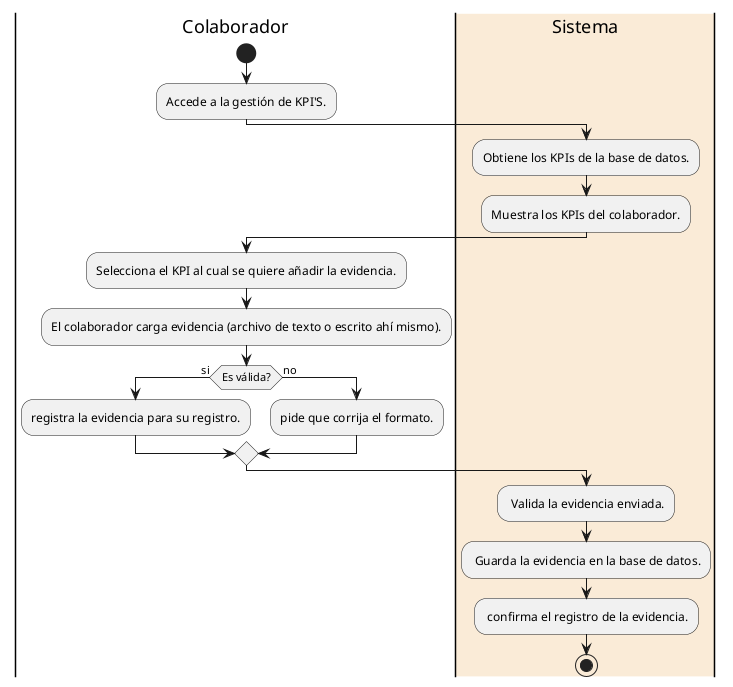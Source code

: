 @startuml CU04 - Colaborador registra evidencia de KPI
|Colaborador|
start
:Accede a la gestión de KPI'S.;
|#AntiqueWhite|Sistema|
:Obtiene los KPIs de la base de datos.;
:Muestra los KPIs del colaborador.;
|Colaborador|
:Selecciona el KPI al cual se quiere añadir la evidencia.;
:El colaborador carga evidencia (archivo de texto o escrito ahí mismo).;

  if (Es válida?) then (si)
    :registra la evidencia para su registro.;
  else (no)
    :pide que corrija el formato.;
  endif
|Sistema|
: Valida la evidencia enviada.;
: Guarda la evidencia en la base de datos.;
: confirma el registro de la evidencia.;
stop
@enduml